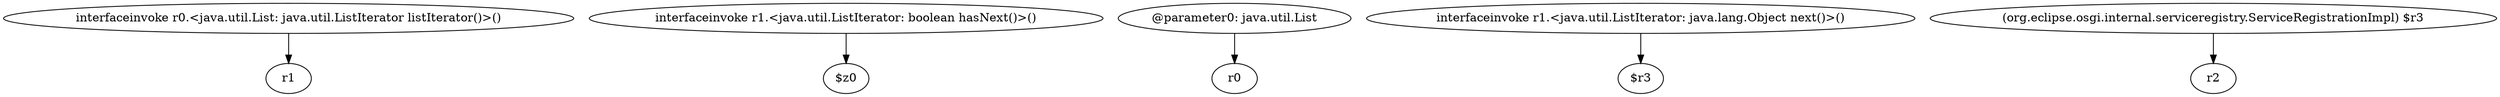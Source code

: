 digraph g {
0[label="interfaceinvoke r0.<java.util.List: java.util.ListIterator listIterator()>()"]
1[label="r1"]
0->1[label=""]
2[label="interfaceinvoke r1.<java.util.ListIterator: boolean hasNext()>()"]
3[label="$z0"]
2->3[label=""]
4[label="@parameter0: java.util.List"]
5[label="r0"]
4->5[label=""]
6[label="interfaceinvoke r1.<java.util.ListIterator: java.lang.Object next()>()"]
7[label="$r3"]
6->7[label=""]
8[label="(org.eclipse.osgi.internal.serviceregistry.ServiceRegistrationImpl) $r3"]
9[label="r2"]
8->9[label=""]
}